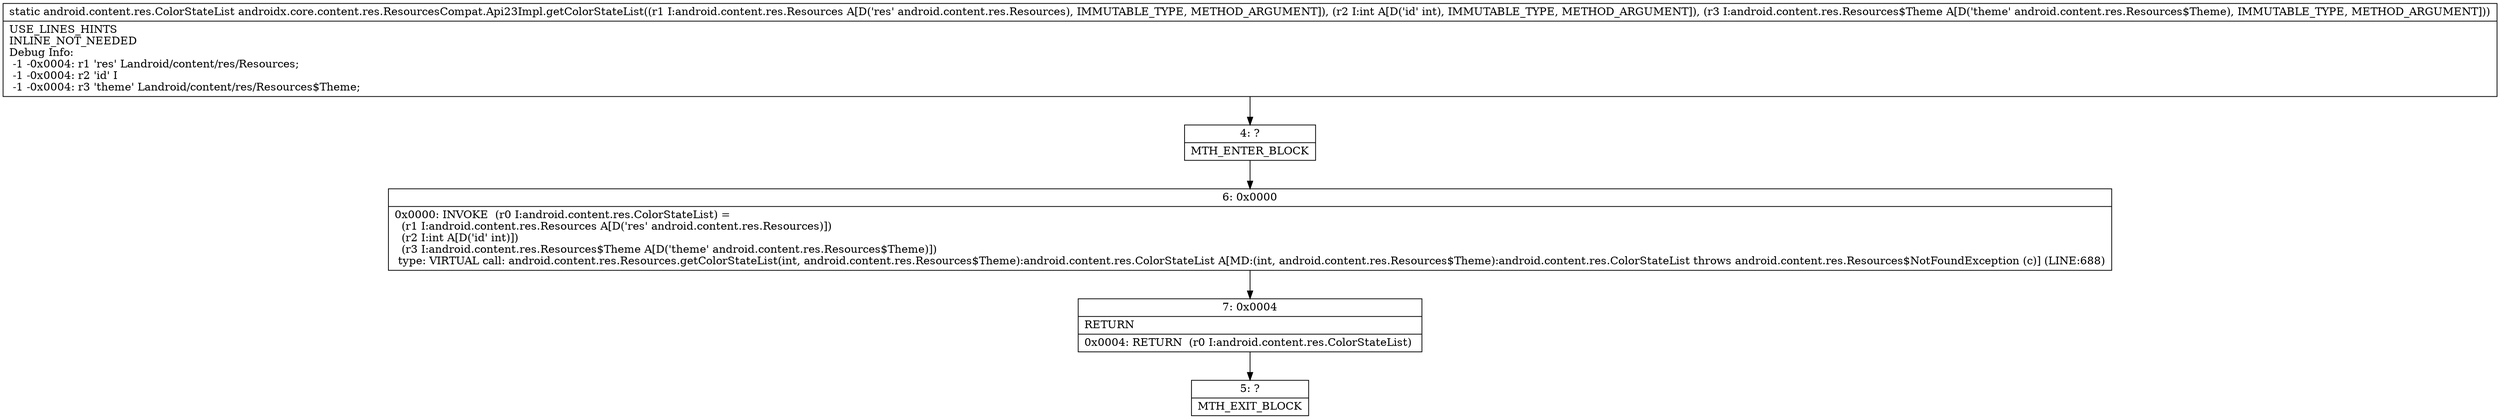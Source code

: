 digraph "CFG forandroidx.core.content.res.ResourcesCompat.Api23Impl.getColorStateList(Landroid\/content\/res\/Resources;ILandroid\/content\/res\/Resources$Theme;)Landroid\/content\/res\/ColorStateList;" {
Node_4 [shape=record,label="{4\:\ ?|MTH_ENTER_BLOCK\l}"];
Node_6 [shape=record,label="{6\:\ 0x0000|0x0000: INVOKE  (r0 I:android.content.res.ColorStateList) = \l  (r1 I:android.content.res.Resources A[D('res' android.content.res.Resources)])\l  (r2 I:int A[D('id' int)])\l  (r3 I:android.content.res.Resources$Theme A[D('theme' android.content.res.Resources$Theme)])\l type: VIRTUAL call: android.content.res.Resources.getColorStateList(int, android.content.res.Resources$Theme):android.content.res.ColorStateList A[MD:(int, android.content.res.Resources$Theme):android.content.res.ColorStateList throws android.content.res.Resources$NotFoundException (c)] (LINE:688)\l}"];
Node_7 [shape=record,label="{7\:\ 0x0004|RETURN\l|0x0004: RETURN  (r0 I:android.content.res.ColorStateList) \l}"];
Node_5 [shape=record,label="{5\:\ ?|MTH_EXIT_BLOCK\l}"];
MethodNode[shape=record,label="{static android.content.res.ColorStateList androidx.core.content.res.ResourcesCompat.Api23Impl.getColorStateList((r1 I:android.content.res.Resources A[D('res' android.content.res.Resources), IMMUTABLE_TYPE, METHOD_ARGUMENT]), (r2 I:int A[D('id' int), IMMUTABLE_TYPE, METHOD_ARGUMENT]), (r3 I:android.content.res.Resources$Theme A[D('theme' android.content.res.Resources$Theme), IMMUTABLE_TYPE, METHOD_ARGUMENT]))  | USE_LINES_HINTS\lINLINE_NOT_NEEDED\lDebug Info:\l  \-1 \-0x0004: r1 'res' Landroid\/content\/res\/Resources;\l  \-1 \-0x0004: r2 'id' I\l  \-1 \-0x0004: r3 'theme' Landroid\/content\/res\/Resources$Theme;\l}"];
MethodNode -> Node_4;Node_4 -> Node_6;
Node_6 -> Node_7;
Node_7 -> Node_5;
}

